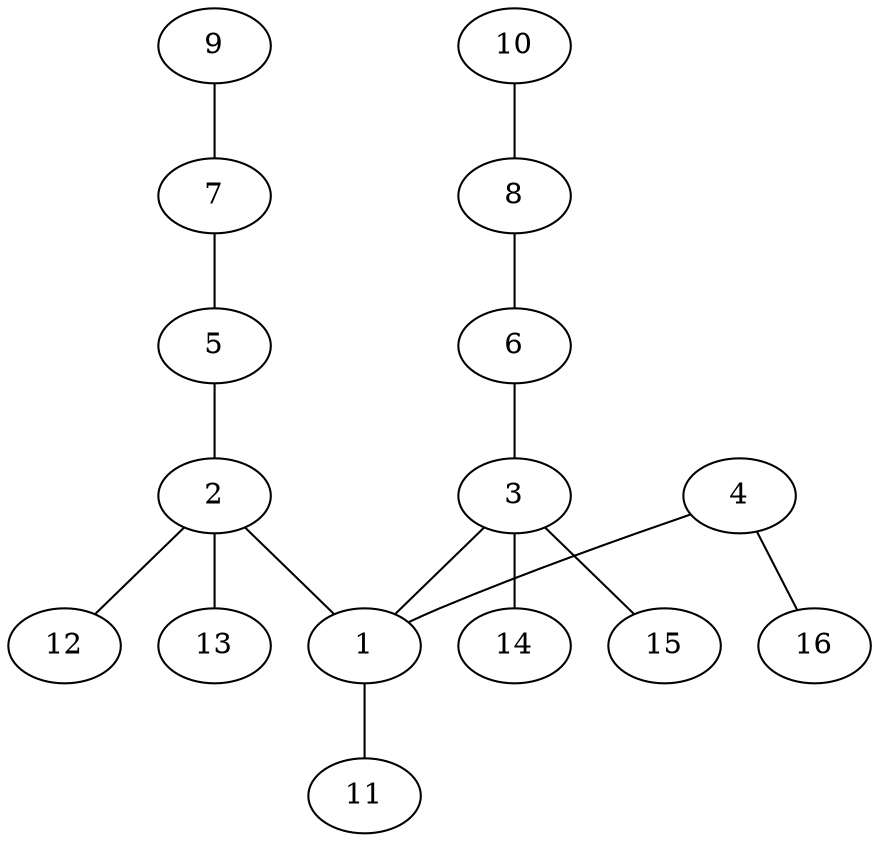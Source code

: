 graph molecule_3761 {
	1	 [chem=C];
	11	 [chem=H];
	1 -- 11	 [valence=1];
	2	 [chem=C];
	2 -- 1	 [valence=1];
	12	 [chem=H];
	2 -- 12	 [valence=1];
	13	 [chem=H];
	2 -- 13	 [valence=1];
	3	 [chem=C];
	3 -- 1	 [valence=1];
	14	 [chem=H];
	3 -- 14	 [valence=1];
	15	 [chem=H];
	3 -- 15	 [valence=1];
	4	 [chem=O];
	4 -- 1	 [valence=1];
	16	 [chem=H];
	4 -- 16	 [valence=1];
	5	 [chem=N];
	5 -- 2	 [valence=1];
	6	 [chem=N];
	6 -- 3	 [valence=1];
	7	 [chem=N];
	7 -- 5	 [valence=2];
	8	 [chem=N];
	8 -- 6	 [valence=2];
	9	 [chem=N];
	9 -- 7	 [valence=2];
	10	 [chem=N];
	10 -- 8	 [valence=2];
}
